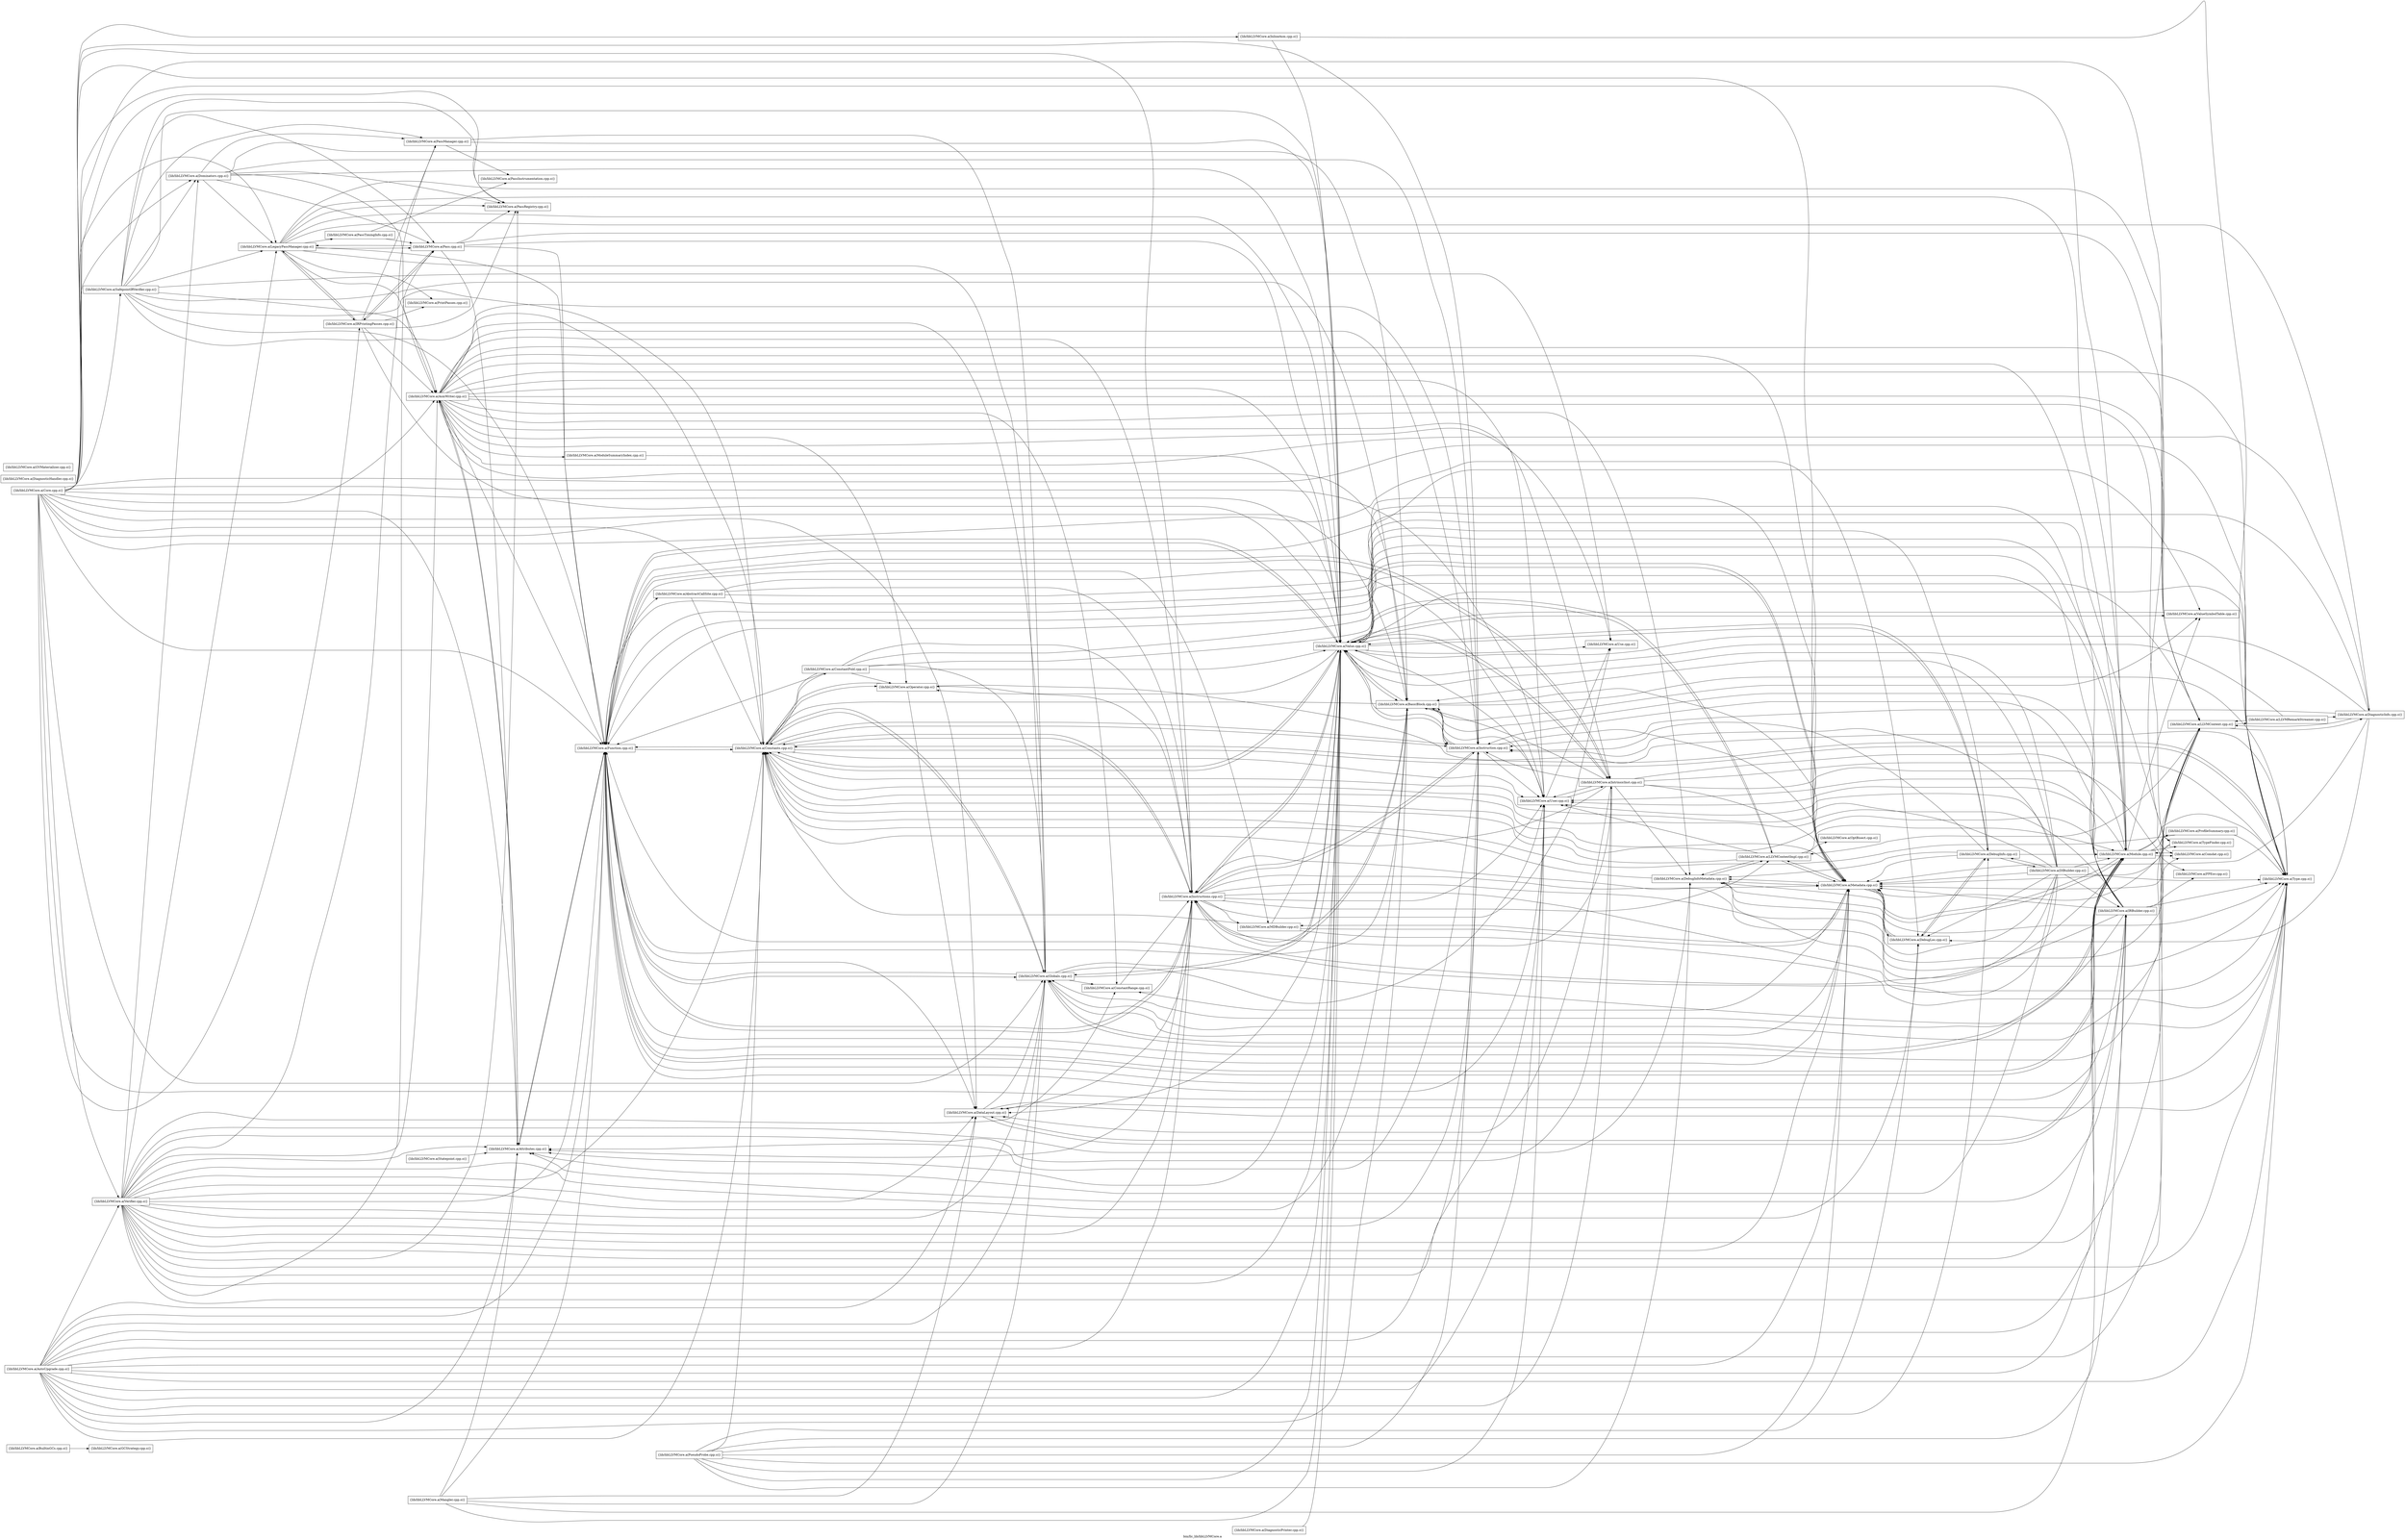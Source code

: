 digraph "bin/llc_lib/libLLVMCore.a" {
	label="bin/llc_lib/libLLVMCore.a";
	rankdir=LR;
	{ rank=same; Node0x55c3251283d8;  }
	{ rank=same; Node0x55c3251283d8;  }

	Node0x55c3251283d8 [shape=record,shape=box,group=0,label="{lib/libLLVMCore.a(BuiltinGCs.cpp.o)}"];
	Node0x55c3251283d8 -> Node0x55c32510ca98;
	Node0x55c325112808 [shape=record,shape=box,group=0,label="{lib/libLLVMCore.a(Core.cpp.o)}"];
	Node0x55c325112808 -> Node0x55c32512c2a8;
	Node0x55c325112808 -> Node0x55c32512cf28;
	Node0x55c325112808 -> Node0x55c325128ba8;
	Node0x55c325112808 -> Node0x55c32512a2c8;
	Node0x55c325112808 -> Node0x55c325130fd8;
	Node0x55c325112808 -> Node0x55c32510b508;
	Node0x55c325112808 -> Node0x55c32510be18;
	Node0x55c325112808 -> Node0x55c32510da38;
	Node0x55c325112808 -> Node0x55c32511c3a8;
	Node0x55c325112808 -> Node0x55c32511c628;
	Node0x55c325112808 -> Node0x55c32510b7d8;
	Node0x55c325112808 -> Node0x55c32510c8b8;
	Node0x55c325112808 -> Node0x55c32510a9c8;
	Node0x55c325112808 -> Node0x55c32510a4c8;
	Node0x55c325112808 -> Node0x55c32510e708;
	Node0x55c325112808 -> Node0x55c325126448;
	Node0x55c325112808 -> Node0x55c325114c48;
	Node0x55c325112808 -> Node0x55c325115378;
	Node0x55c325112808 -> Node0x55c32512fcc8;
	Node0x55c325112808 -> Node0x55c3251293c8;
	Node0x55c325112808 -> Node0x55c3251288d8;
	Node0x55c325112808 -> Node0x55c325129aa8;
	Node0x55c325112808 -> Node0x55c32512bb28;
	Node0x55c325112808 -> Node0x55c325125138;
	Node0x55c325130fd8 [shape=record,shape=box,group=0,label="{lib/libLLVMCore.a(DataLayout.cpp.o)}"];
	Node0x55c325130fd8 -> Node0x55c32511c3a8;
	Node0x55c325130fd8 -> Node0x55c325115378;
	Node0x55c325130fd8 -> Node0x55c3251288d8;
	Node0x55c32510a888 [shape=record,shape=box,group=0,label="{lib/libLLVMCore.a(DiagnosticHandler.cpp.o)}"];
	Node0x55c32510e708 [shape=record,shape=box,group=0,label="{lib/libLLVMCore.a(LLVMContext.cpp.o)}"];
	Node0x55c32510e708 -> Node0x55c32510c2c8;
	Node0x55c32510e708 -> Node0x55c32510ef78;
	Node0x55c32510e708 -> Node0x55c32510e898;
	Node0x55c32510e898 [shape=record,shape=box,group=0,label="{lib/libLLVMCore.a(LLVMRemarkStreamer.cpp.o)}"];
	Node0x55c32510e898 -> Node0x55c32510c2c8;
	Node0x55c32510e898 -> Node0x55c32510e708;
	Node0x55c32510e898 -> Node0x55c32512bb28;
	Node0x55c325126448 [shape=record,shape=box,group=0,label="{lib/libLLVMCore.a(LegacyPassManager.cpp.o)}"];
	Node0x55c325126448 -> Node0x55c32512c2a8;
	Node0x55c325126448 -> Node0x55c32510c2c8;
	Node0x55c325126448 -> Node0x55c32510da38;
	Node0x55c325126448 -> Node0x55c32511c3a8;
	Node0x55c325126448 -> Node0x55c32510b7d8;
	Node0x55c325126448 -> Node0x55c32510e708;
	Node0x55c325126448 -> Node0x55c325115378;
	Node0x55c325126448 -> Node0x55c325115d28;
	Node0x55c325126448 -> Node0x55c32512fcc8;
	Node0x55c325126448 -> Node0x55c325131988;
	Node0x55c325126448 -> Node0x55c325131708;
	Node0x55c325126448 -> Node0x55c32512bb28;
	Node0x55c325115378 [shape=record,shape=box,group=0,label="{lib/libLLVMCore.a(Module.cpp.o)}"];
	Node0x55c325115378 -> Node0x55c325128fb8;
	Node0x55c325115378 -> Node0x55c32512a2c8;
	Node0x55c325115378 -> Node0x55c325130fd8;
	Node0x55c325115378 -> Node0x55c32510da38;
	Node0x55c325115378 -> Node0x55c32511c3a8;
	Node0x55c325115378 -> Node0x55c32510e708;
	Node0x55c325115378 -> Node0x55c325114c48;
	Node0x55c325115378 -> Node0x55c325128bf8;
	Node0x55c325115378 -> Node0x55c3251288d8;
	Node0x55c325115378 -> Node0x55c32512a8b8;
	Node0x55c325115378 -> Node0x55c325129aa8;
	Node0x55c325115378 -> Node0x55c32512bb28;
	Node0x55c325115378 -> Node0x55c32512b3a8;
	Node0x55c32512fcc8 [shape=record,shape=box,group=0,label="{lib/libLLVMCore.a(PassRegistry.cpp.o)}"];
	Node0x55c325125138 [shape=record,shape=box,group=0,label="{lib/libLLVMCore.a(Verifier.cpp.o)}"];
	Node0x55c325125138 -> Node0x55c32512c2a8;
	Node0x55c325125138 -> Node0x55c32512cf28;
	Node0x55c325125138 -> Node0x55c325128ba8;
	Node0x55c325125138 -> Node0x55c325128fb8;
	Node0x55c325125138 -> Node0x55c325129648;
	Node0x55c325125138 -> Node0x55c32512a2c8;
	Node0x55c325125138 -> Node0x55c325130fd8;
	Node0x55c325125138 -> Node0x55c32510add8;
	Node0x55c325125138 -> Node0x55c32510b508;
	Node0x55c325125138 -> Node0x55c32510be18;
	Node0x55c325125138 -> Node0x55c32510da38;
	Node0x55c325125138 -> Node0x55c32511c3a8;
	Node0x55c325125138 -> Node0x55c32510a9c8;
	Node0x55c325125138 -> Node0x55c32510a4c8;
	Node0x55c325125138 -> Node0x55c32510ac48;
	Node0x55c325125138 -> Node0x55c32510e708;
	Node0x55c325125138 -> Node0x55c325126448;
	Node0x55c325125138 -> Node0x55c325114c48;
	Node0x55c325125138 -> Node0x55c325115378;
	Node0x55c325125138 -> Node0x55c325115d28;
	Node0x55c325125138 -> Node0x55c3251178f8;
	Node0x55c325125138 -> Node0x55c32512fcc8;
	Node0x55c325125138 -> Node0x55c3251288d8;
	Node0x55c325125138 -> Node0x55c325129aa8;
	Node0x55c325125138 -> Node0x55c32512bb28;
	Node0x55c325115d28 [shape=record,shape=box,group=0,label="{lib/libLLVMCore.a(Pass.cpp.o)}"];
	Node0x55c325115d28 -> Node0x55c32512cf28;
	Node0x55c325115d28 -> Node0x55c32510da38;
	Node0x55c325115d28 -> Node0x55c32510b7d8;
	Node0x55c325115d28 -> Node0x55c32510e708;
	Node0x55c325115d28 -> Node0x55c325126448;
	Node0x55c325115d28 -> Node0x55c32512fcc8;
	Node0x55c325115d28 -> Node0x55c32512bb28;
	Node0x55c32512bb28 [shape=record,shape=box,group=0,label="{lib/libLLVMCore.a(Value.cpp.o)}"];
	Node0x55c32512bb28 -> Node0x55c32512cf28;
	Node0x55c32512bb28 -> Node0x55c325128ba8;
	Node0x55c32512bb28 -> Node0x55c32512a2c8;
	Node0x55c32512bb28 -> Node0x55c325130fd8;
	Node0x55c32512bb28 -> Node0x55c325131cf8;
	Node0x55c32512bb28 -> Node0x55c32510da38;
	Node0x55c32512bb28 -> Node0x55c32511c3a8;
	Node0x55c32512bb28 -> Node0x55c32510a9c8;
	Node0x55c32512bb28 -> Node0x55c32510a4c8;
	Node0x55c32512bb28 -> Node0x55c32510ac48;
	Node0x55c32512bb28 -> Node0x55c32510e708;
	Node0x55c32512bb28 -> Node0x55c32510ef78;
	Node0x55c32512bb28 -> Node0x55c325114c48;
	Node0x55c32512bb28 -> Node0x55c325116138;
	Node0x55c32512bb28 -> Node0x55c3251288d8;
	Node0x55c32512bb28 -> Node0x55c32512a228;
	Node0x55c32512bb28 -> Node0x55c325129aa8;
	Node0x55c32512bb28 -> Node0x55c32512b3a8;
	Node0x55c32512cf28 [shape=record,shape=box,group=0,label="{lib/libLLVMCore.a(Attributes.cpp.o)}"];
	Node0x55c32512cf28 -> Node0x55c32512c2a8;
	Node0x55c32512cf28 -> Node0x55c32510da38;
	Node0x55c32512a2c8 [shape=record,shape=box,group=0,label="{lib/libLLVMCore.a(Constants.cpp.o)}"];
	Node0x55c32512a2c8 -> Node0x55c325129d28;
	Node0x55c32512a2c8 -> Node0x55c32510da38;
	Node0x55c32512a2c8 -> Node0x55c32511c3a8;
	Node0x55c32512a2c8 -> Node0x55c32510a9c8;
	Node0x55c32512a2c8 -> Node0x55c32510a4c8;
	Node0x55c32512a2c8 -> Node0x55c325116138;
	Node0x55c32512a2c8 -> Node0x55c3251288d8;
	Node0x55c32512a2c8 -> Node0x55c325129aa8;
	Node0x55c32512a2c8 -> Node0x55c32512bb28;
	Node0x55c325127e88 [shape=record,shape=box,group=0,label="{lib/libLLVMCore.a(Mangler.cpp.o)}"];
	Node0x55c325127e88 -> Node0x55c32512cf28;
	Node0x55c325127e88 -> Node0x55c325130fd8;
	Node0x55c325127e88 -> Node0x55c32510da38;
	Node0x55c325127e88 -> Node0x55c32511c3a8;
	Node0x55c325127e88 -> Node0x55c325115378;
	Node0x55c325127e88 -> Node0x55c32512bb28;
	Node0x55c325114c48 [shape=record,shape=box,group=0,label="{lib/libLLVMCore.a(Metadata.cpp.o)}"];
	Node0x55c325114c48 -> Node0x55c325129648;
	Node0x55c325114c48 -> Node0x55c32512a2c8;
	Node0x55c325114c48 -> Node0x55c32510add8;
	Node0x55c325114c48 -> Node0x55c32510b508;
	Node0x55c325114c48 -> Node0x55c32510e708;
	Node0x55c325114c48 -> Node0x55c32510ef78;
	Node0x55c325114c48 -> Node0x55c3251273e8;
	Node0x55c325114c48 -> Node0x55c325115378;
	Node0x55c325114c48 -> Node0x55c3251288d8;
	Node0x55c325114c48 -> Node0x55c32512bb28;
	Node0x55c32510c2c8 [shape=record,shape=box,group=0,label="{lib/libLLVMCore.a(DiagnosticInfo.cpp.o)}"];
	Node0x55c32510c2c8 -> Node0x55c32512c2a8;
	Node0x55c32510c2c8 -> Node0x55c32510b508;
	Node0x55c32510c2c8 -> Node0x55c32510da38;
	Node0x55c32510c2c8 -> Node0x55c32510a9c8;
	Node0x55c32510c2c8 -> Node0x55c32510e708;
	Node0x55c32510c2c8 -> Node0x55c325114c48;
	Node0x55c32510c2c8 -> Node0x55c32512bb28;
	Node0x55c32510da38 [shape=record,shape=box,group=0,label="{lib/libLLVMCore.a(Function.cpp.o)}"];
	Node0x55c32510da38 -> Node0x55c32512b628;
	Node0x55c32510da38 -> Node0x55c32512cf28;
	Node0x55c32510da38 -> Node0x55c325128ba8;
	Node0x55c32510da38 -> Node0x55c32512a2c8;
	Node0x55c32510da38 -> Node0x55c325130fd8;
	Node0x55c32510da38 -> Node0x55c32511c3a8;
	Node0x55c32510da38 -> Node0x55c32510a4c8;
	Node0x55c32510da38 -> Node0x55c32510ac48;
	Node0x55c32510da38 -> Node0x55c32510e708;
	Node0x55c32510da38 -> Node0x55c3251273e8;
	Node0x55c32510da38 -> Node0x55c325114c48;
	Node0x55c32510da38 -> Node0x55c325115378;
	Node0x55c32510da38 -> Node0x55c3251288d8;
	Node0x55c32510da38 -> Node0x55c325129aa8;
	Node0x55c32510da38 -> Node0x55c32512bb28;
	Node0x55c32510da38 -> Node0x55c32512b3a8;
	Node0x55c32511c3a8 [shape=record,shape=box,group=0,label="{lib/libLLVMCore.a(Globals.cpp.o)}"];
	Node0x55c32511c3a8 -> Node0x55c325129648;
	Node0x55c32511c3a8 -> Node0x55c32512a2c8;
	Node0x55c32511c3a8 -> Node0x55c32510da38;
	Node0x55c32511c3a8 -> Node0x55c325114c48;
	Node0x55c32511c3a8 -> Node0x55c325115378;
	Node0x55c32511c3a8 -> Node0x55c3251288d8;
	Node0x55c32511c3a8 -> Node0x55c325129aa8;
	Node0x55c32511c3a8 -> Node0x55c32512bb28;
	Node0x55c32511c628 [shape=record,shape=box,group=0,label="{lib/libLLVMCore.a(IRBuilder.cpp.o)}"];
	Node0x55c32511c628 -> Node0x55c32512cf28;
	Node0x55c32511c628 -> Node0x55c325128ba8;
	Node0x55c32511c628 -> Node0x55c32512a2c8;
	Node0x55c32511c628 -> Node0x55c325130fd8;
	Node0x55c32511c628 -> Node0x55c32510da38;
	Node0x55c32511c628 -> Node0x55c32511c3a8;
	Node0x55c32511c628 -> Node0x55c32511c8f8;
	Node0x55c32511c628 -> Node0x55c32510a9c8;
	Node0x55c32511c628 -> Node0x55c32510a4c8;
	Node0x55c32511c628 -> Node0x55c325114c48;
	Node0x55c32511c628 -> Node0x55c3251288d8;
	Node0x55c32511c628 -> Node0x55c325129aa8;
	Node0x55c32511c628 -> Node0x55c32512bb28;
	Node0x55c32510c8b8 [shape=record,shape=box,group=0,label="{lib/libLLVMCore.a(InlineAsm.cpp.o)}"];
	Node0x55c32510c8b8 -> Node0x55c3251288d8;
	Node0x55c32510c8b8 -> Node0x55c32512bb28;
	Node0x55c32510a9c8 [shape=record,shape=box,group=0,label="{lib/libLLVMCore.a(Instruction.cpp.o)}"];
	Node0x55c32510a9c8 -> Node0x55c32512cf28;
	Node0x55c32510a9c8 -> Node0x55c325128ba8;
	Node0x55c32510a9c8 -> Node0x55c32512a2c8;
	Node0x55c32510a9c8 -> Node0x55c32510a4c8;
	Node0x55c32510a9c8 -> Node0x55c325114c48;
	Node0x55c32510a9c8 -> Node0x55c325129aa8;
	Node0x55c32510a9c8 -> Node0x55c32512bb28;
	Node0x55c32510a4c8 [shape=record,shape=box,group=0,label="{lib/libLLVMCore.a(Instructions.cpp.o)}"];
	Node0x55c32510a4c8 -> Node0x55c32512cf28;
	Node0x55c32510a4c8 -> Node0x55c325128ba8;
	Node0x55c32510a4c8 -> Node0x55c32512a2c8;
	Node0x55c32510a4c8 -> Node0x55c325130fd8;
	Node0x55c32510a4c8 -> Node0x55c32510da38;
	Node0x55c32510a4c8 -> Node0x55c32510a9c8;
	Node0x55c32510a4c8 -> Node0x55c32510ef78;
	Node0x55c32510a4c8 -> Node0x55c3251273e8;
	Node0x55c32510a4c8 -> Node0x55c325114c48;
	Node0x55c32510a4c8 -> Node0x55c325115378;
	Node0x55c32510a4c8 -> Node0x55c325116138;
	Node0x55c32510a4c8 -> Node0x55c3251288d8;
	Node0x55c32510a4c8 -> Node0x55c32512a228;
	Node0x55c32510a4c8 -> Node0x55c325129aa8;
	Node0x55c32510a4c8 -> Node0x55c32512bb28;
	Node0x55c3251288d8 [shape=record,shape=box,group=0,label="{lib/libLLVMCore.a(Type.cpp.o)}"];
	Node0x55c3251288d8 -> Node0x55c32512a2c8;
	Node0x55c325129aa8 [shape=record,shape=box,group=0,label="{lib/libLLVMCore.a(User.cpp.o)}"];
	Node0x55c325129aa8 -> Node0x55c32510ac48;
	Node0x55c325129aa8 -> Node0x55c32512a228;
	Node0x55c325128ba8 [shape=record,shape=box,group=0,label="{lib/libLLVMCore.a(BasicBlock.cpp.o)}"];
	Node0x55c325128ba8 -> Node0x55c32512a2c8;
	Node0x55c325128ba8 -> Node0x55c32510a9c8;
	Node0x55c325128ba8 -> Node0x55c32510a4c8;
	Node0x55c325128ba8 -> Node0x55c325114c48;
	Node0x55c325128ba8 -> Node0x55c3251288d8;
	Node0x55c325128ba8 -> Node0x55c325129aa8;
	Node0x55c325128ba8 -> Node0x55c32512bb28;
	Node0x55c325128ba8 -> Node0x55c32512b3a8;
	Node0x55c32510ac48 [shape=record,shape=box,group=0,label="{lib/libLLVMCore.a(IntrinsicInst.cpp.o)}"];
	Node0x55c32510ac48 -> Node0x55c325128ba8;
	Node0x55c32510ac48 -> Node0x55c32512a2c8;
	Node0x55c32510ac48 -> Node0x55c325130fd8;
	Node0x55c32510ac48 -> Node0x55c32510add8;
	Node0x55c32510ac48 -> Node0x55c32510da38;
	Node0x55c32510ac48 -> Node0x55c32511c8f8;
	Node0x55c32510ac48 -> Node0x55c32510a9c8;
	Node0x55c32510ac48 -> Node0x55c32510a4c8;
	Node0x55c32510ac48 -> Node0x55c325114c48;
	Node0x55c32510ac48 -> Node0x55c325115378;
	Node0x55c32510ac48 -> Node0x55c3251288d8;
	Node0x55c32510ac48 -> Node0x55c325129aa8;
	Node0x55c32510ac48 -> Node0x55c32512bb28;
	Node0x55c325116138 [shape=record,shape=box,group=0,label="{lib/libLLVMCore.a(Operator.cpp.o)}"];
	Node0x55c325116138 -> Node0x55c32512a2c8;
	Node0x55c325116138 -> Node0x55c325130fd8;
	Node0x55c325116138 -> Node0x55c3251288d8;
	Node0x55c32510add8 [shape=record,shape=box,group=0,label="{lib/libLLVMCore.a(DebugInfoMetadata.cpp.o)}"];
	Node0x55c32510add8 -> Node0x55c32512a2c8;
	Node0x55c32510add8 -> Node0x55c32510e708;
	Node0x55c32510add8 -> Node0x55c32510ef78;
	Node0x55c32510add8 -> Node0x55c325114c48;
	Node0x55c32510add8 -> Node0x55c3251288d8;
	Node0x55c325129648 [shape=record,shape=box,group=0,label="{lib/libLLVMCore.a(ConstantRange.cpp.o)}"];
	Node0x55c325129648 -> Node0x55c32510a4c8;
	Node0x55c32510b508 [shape=record,shape=box,group=0,label="{lib/libLLVMCore.a(DebugLoc.cpp.o)}"];
	Node0x55c32510b508 -> Node0x55c325131cf8;
	Node0x55c32510b508 -> Node0x55c32510add8;
	Node0x55c32510b508 -> Node0x55c325114c48;
	Node0x55c32510be18 [shape=record,shape=box,group=0,label="{lib/libLLVMCore.a(Dominators.cpp.o)}"];
	Node0x55c32510be18 -> Node0x55c32512c2a8;
	Node0x55c32510be18 -> Node0x55c325128ba8;
	Node0x55c32510be18 -> Node0x55c32510a9c8;
	Node0x55c32510be18 -> Node0x55c325126448;
	Node0x55c32510be18 -> Node0x55c325115d28;
	Node0x55c32510be18 -> Node0x55c3251178f8;
	Node0x55c32510be18 -> Node0x55c32512fcc8;
	Node0x55c32510be18 -> Node0x55c32512bb28;
	Node0x55c32512a228 [shape=record,shape=box,group=0,label="{lib/libLLVMCore.a(Use.cpp.o)}"];
	Node0x55c32512c2a8 [shape=record,shape=box,group=0,label="{lib/libLLVMCore.a(AsmWriter.cpp.o)}"];
	Node0x55c32512c2a8 -> Node0x55c32512cf28;
	Node0x55c32512c2a8 -> Node0x55c325128ba8;
	Node0x55c32512c2a8 -> Node0x55c325128fb8;
	Node0x55c32512c2a8 -> Node0x55c325129648;
	Node0x55c32512c2a8 -> Node0x55c32512a2c8;
	Node0x55c32512c2a8 -> Node0x55c32510add8;
	Node0x55c32512c2a8 -> Node0x55c32510da38;
	Node0x55c32512c2a8 -> Node0x55c32511c3a8;
	Node0x55c32512c2a8 -> Node0x55c32510a9c8;
	Node0x55c32512c2a8 -> Node0x55c32510a4c8;
	Node0x55c32512c2a8 -> Node0x55c32510ac48;
	Node0x55c32512c2a8 -> Node0x55c32510e708;
	Node0x55c32512c2a8 -> Node0x55c325114c48;
	Node0x55c32512c2a8 -> Node0x55c325115378;
	Node0x55c32512c2a8 -> Node0x55c3251146a8;
	Node0x55c32512c2a8 -> Node0x55c325116138;
	Node0x55c32512c2a8 -> Node0x55c3251288d8;
	Node0x55c32512c2a8 -> Node0x55c32512a8b8;
	Node0x55c32512c2a8 -> Node0x55c32512a228;
	Node0x55c32512c2a8 -> Node0x55c325129aa8;
	Node0x55c32512c2a8 -> Node0x55c32512bb28;
	Node0x55c3251178f8 [shape=record,shape=box,group=0,label="{lib/libLLVMCore.a(PassManager.cpp.o)}"];
	Node0x55c3251178f8 -> Node0x55c32511c3a8;
	Node0x55c3251178f8 -> Node0x55c325116c28;
	Node0x55c3251178f8 -> Node0x55c32512bb28;
	Node0x55c32512b628 [shape=record,shape=box,group=0,label="{lib/libLLVMCore.a(AbstractCallSite.cpp.o)}"];
	Node0x55c32512b628 -> Node0x55c32512a2c8;
	Node0x55c32512b628 -> Node0x55c32510a4c8;
	Node0x55c32512b628 -> Node0x55c325114c48;
	Node0x55c32512b628 -> Node0x55c325129aa8;
	Node0x55c325131708 [shape=record,shape=box,group=0,label="{lib/libLLVMCore.a(PrintPasses.cpp.o)}"];
	Node0x55c325129d28 [shape=record,shape=box,group=0,label="{lib/libLLVMCore.a(ConstantFold.cpp.o)}"];
	Node0x55c325129d28 -> Node0x55c32512a2c8;
	Node0x55c325129d28 -> Node0x55c32510da38;
	Node0x55c325129d28 -> Node0x55c32511c3a8;
	Node0x55c325129d28 -> Node0x55c32510a4c8;
	Node0x55c325129d28 -> Node0x55c325115378;
	Node0x55c325129d28 -> Node0x55c325116138;
	Node0x55c325129d28 -> Node0x55c3251288d8;
	Node0x55c325129d28 -> Node0x55c32512bb28;
	Node0x55c325128bf8 [shape=record,shape=box,group=0,label="{lib/libLLVMCore.a(ProfileSummary.cpp.o)}"];
	Node0x55c325128bf8 -> Node0x55c32512a2c8;
	Node0x55c325128bf8 -> Node0x55c325114c48;
	Node0x55c325128bf8 -> Node0x55c3251288d8;
	Node0x55c325128fb8 [shape=record,shape=box,group=0,label="{lib/libLLVMCore.a(Comdat.cpp.o)}"];
	Node0x55c325128fb8 -> Node0x55c325115378;
	Node0x55c325131988 [shape=record,shape=box,group=0,label="{lib/libLLVMCore.a(PassTimingInfo.cpp.o)}"];
	Node0x55c325131988 -> Node0x55c325115d28;
	Node0x55c325131988 -> Node0x55c325116c28;
	Node0x55c325131cf8 [shape=record,shape=box,group=0,label="{lib/libLLVMCore.a(DebugInfo.cpp.o)}"];
	Node0x55c325131cf8 -> Node0x55c3251317a8;
	Node0x55c325131cf8 -> Node0x55c32510add8;
	Node0x55c325131cf8 -> Node0x55c32510b508;
	Node0x55c325131cf8 -> Node0x55c32510da38;
	Node0x55c325131cf8 -> Node0x55c32510a9c8;
	Node0x55c325131cf8 -> Node0x55c325114c48;
	Node0x55c325131cf8 -> Node0x55c325115378;
	Node0x55c325131cf8 -> Node0x55c32512bb28;
	Node0x55c3251273e8 [shape=record,shape=box,group=0,label="{lib/libLLVMCore.a(MDBuilder.cpp.o)}"];
	Node0x55c3251273e8 -> Node0x55c32512a2c8;
	Node0x55c3251273e8 -> Node0x55c325114c48;
	Node0x55c3251273e8 -> Node0x55c3251288d8;
	Node0x55c3251273e8 -> Node0x55c32512bb28;
	Node0x55c3251317a8 [shape=record,shape=box,group=0,label="{lib/libLLVMCore.a(DIBuilder.cpp.o)}"];
	Node0x55c3251317a8 -> Node0x55c32512cf28;
	Node0x55c3251317a8 -> Node0x55c325128ba8;
	Node0x55c3251317a8 -> Node0x55c32512a2c8;
	Node0x55c3251317a8 -> Node0x55c325131cf8;
	Node0x55c3251317a8 -> Node0x55c32510add8;
	Node0x55c3251317a8 -> Node0x55c32510b508;
	Node0x55c3251317a8 -> Node0x55c32510da38;
	Node0x55c3251317a8 -> Node0x55c32511c628;
	Node0x55c3251317a8 -> Node0x55c32510a9c8;
	Node0x55c3251317a8 -> Node0x55c32510a4c8;
	Node0x55c3251317a8 -> Node0x55c325114c48;
	Node0x55c3251317a8 -> Node0x55c325115378;
	Node0x55c3251317a8 -> Node0x55c3251288d8;
	Node0x55c3251317a8 -> Node0x55c325129aa8;
	Node0x55c3251317a8 -> Node0x55c32512bb28;
	Node0x55c32510b7d8 [shape=record,shape=box,group=0,label="{lib/libLLVMCore.a(IRPrintingPasses.cpp.o)}"];
	Node0x55c32510b7d8 -> Node0x55c32512c2a8;
	Node0x55c32510b7d8 -> Node0x55c325126448;
	Node0x55c32510b7d8 -> Node0x55c325115d28;
	Node0x55c32510b7d8 -> Node0x55c3251178f8;
	Node0x55c32510b7d8 -> Node0x55c32512fcc8;
	Node0x55c32510b7d8 -> Node0x55c325131708;
	Node0x55c32510b7d8 -> Node0x55c32512bb28;
	Node0x55c3251146a8 [shape=record,shape=box,group=0,label="{lib/libLLVMCore.a(ModuleSummaryIndex.cpp.o)}"];
	Node0x55c3251146a8 -> Node0x55c32512bb28;
	Node0x55c32512a8b8 [shape=record,shape=box,group=0,label="{lib/libLLVMCore.a(TypeFinder.cpp.o)}"];
	Node0x55c32512a8b8 -> Node0x55c32510da38;
	Node0x55c32512a8b8 -> Node0x55c32511c3a8;
	Node0x55c32512a8b8 -> Node0x55c325114c48;
	Node0x55c32512b3a8 [shape=record,shape=box,group=0,label="{lib/libLLVMCore.a(ValueSymbolTable.cpp.o)}"];
	Node0x55c32512b3a8 -> Node0x55c32512bb28;
	Node0x55c32510ca98 [shape=record,shape=box,group=0,label="{lib/libLLVMCore.a(GCStrategy.cpp.o)}"];
	Node0x55c3251293c8 [shape=record,shape=box,group=0,label="{lib/libLLVMCore.a(SafepointIRVerifier.cpp.o)}"];
	Node0x55c3251293c8 -> Node0x55c32512c2a8;
	Node0x55c3251293c8 -> Node0x55c325128ba8;
	Node0x55c3251293c8 -> Node0x55c32512a2c8;
	Node0x55c3251293c8 -> Node0x55c32510be18;
	Node0x55c3251293c8 -> Node0x55c32510da38;
	Node0x55c3251293c8 -> Node0x55c32510a9c8;
	Node0x55c3251293c8 -> Node0x55c325126448;
	Node0x55c3251293c8 -> Node0x55c325115d28;
	Node0x55c3251293c8 -> Node0x55c3251178f8;
	Node0x55c3251293c8 -> Node0x55c32512fcc8;
	Node0x55c3251293c8 -> Node0x55c32512a228;
	Node0x55c3251293c8 -> Node0x55c32512bb28;
	Node0x55c32510ef78 [shape=record,shape=box,group=0,label="{lib/libLLVMCore.a(LLVMContextImpl.cpp.o)}"];
	Node0x55c32510ef78 -> Node0x55c32512a2c8;
	Node0x55c32510ef78 -> Node0x55c32510add8;
	Node0x55c32510ef78 -> Node0x55c325114c48;
	Node0x55c32510ef78 -> Node0x55c325115378;
	Node0x55c32510ef78 -> Node0x55c325116a98;
	Node0x55c32510ef78 -> Node0x55c325129aa8;
	Node0x55c32510ef78 -> Node0x55c32512bb28;
	Node0x55c32510b648 [shape=record,shape=box,group=0,label="{lib/libLLVMCore.a(DiagnosticPrinter.cpp.o)}"];
	Node0x55c32510b648 -> Node0x55c32512bb28;
	Node0x55c32511c8f8 [shape=record,shape=box,group=0,label="{lib/libLLVMCore.a(FPEnv.cpp.o)}"];
	Node0x55c325116a98 [shape=record,shape=box,group=0,label="{lib/libLLVMCore.a(OptBisect.cpp.o)}"];
	Node0x55c325116c28 [shape=record,shape=box,group=0,label="{lib/libLLVMCore.a(PassInstrumentation.cpp.o)}"];
	Node0x55c325116ea8 [shape=record,shape=box,group=0,label="{lib/libLLVMCore.a(AutoUpgrade.cpp.o)}"];
	Node0x55c325116ea8 -> Node0x55c32512cf28;
	Node0x55c325116ea8 -> Node0x55c325128ba8;
	Node0x55c325116ea8 -> Node0x55c32512a2c8;
	Node0x55c325116ea8 -> Node0x55c325130fd8;
	Node0x55c325116ea8 -> Node0x55c325131cf8;
	Node0x55c325116ea8 -> Node0x55c32510da38;
	Node0x55c325116ea8 -> Node0x55c32511c3a8;
	Node0x55c325116ea8 -> Node0x55c32511c628;
	Node0x55c325116ea8 -> Node0x55c32510a9c8;
	Node0x55c325116ea8 -> Node0x55c32510a4c8;
	Node0x55c325116ea8 -> Node0x55c32510ac48;
	Node0x55c325116ea8 -> Node0x55c32510e708;
	Node0x55c325116ea8 -> Node0x55c325114c48;
	Node0x55c325116ea8 -> Node0x55c325115378;
	Node0x55c325116ea8 -> Node0x55c3251288d8;
	Node0x55c325116ea8 -> Node0x55c325129aa8;
	Node0x55c325116ea8 -> Node0x55c32512bb28;
	Node0x55c325116ea8 -> Node0x55c325125138;
	Node0x55c325127398 [shape=record,shape=box,group=0,label="{lib/libLLVMCore.a(Statepoint.cpp.o)}"];
	Node0x55c325127398 -> Node0x55c32512cf28;
	Node0x55c325115558 [shape=record,shape=box,group=0,label="{lib/libLLVMCore.a(PseudoProbe.cpp.o)}"];
	Node0x55c325115558 -> Node0x55c32512a2c8;
	Node0x55c325115558 -> Node0x55c32510add8;
	Node0x55c325115558 -> Node0x55c32510b508;
	Node0x55c325115558 -> Node0x55c32511c628;
	Node0x55c325115558 -> Node0x55c32510a9c8;
	Node0x55c325115558 -> Node0x55c325114c48;
	Node0x55c325115558 -> Node0x55c3251288d8;
	Node0x55c325115558 -> Node0x55c325129aa8;
	Node0x55c325115558 -> Node0x55c32512bb28;
	Node0x55c325121538 [shape=record,shape=box,group=0,label="{lib/libLLVMCore.a(GVMaterializer.cpp.o)}"];
}
